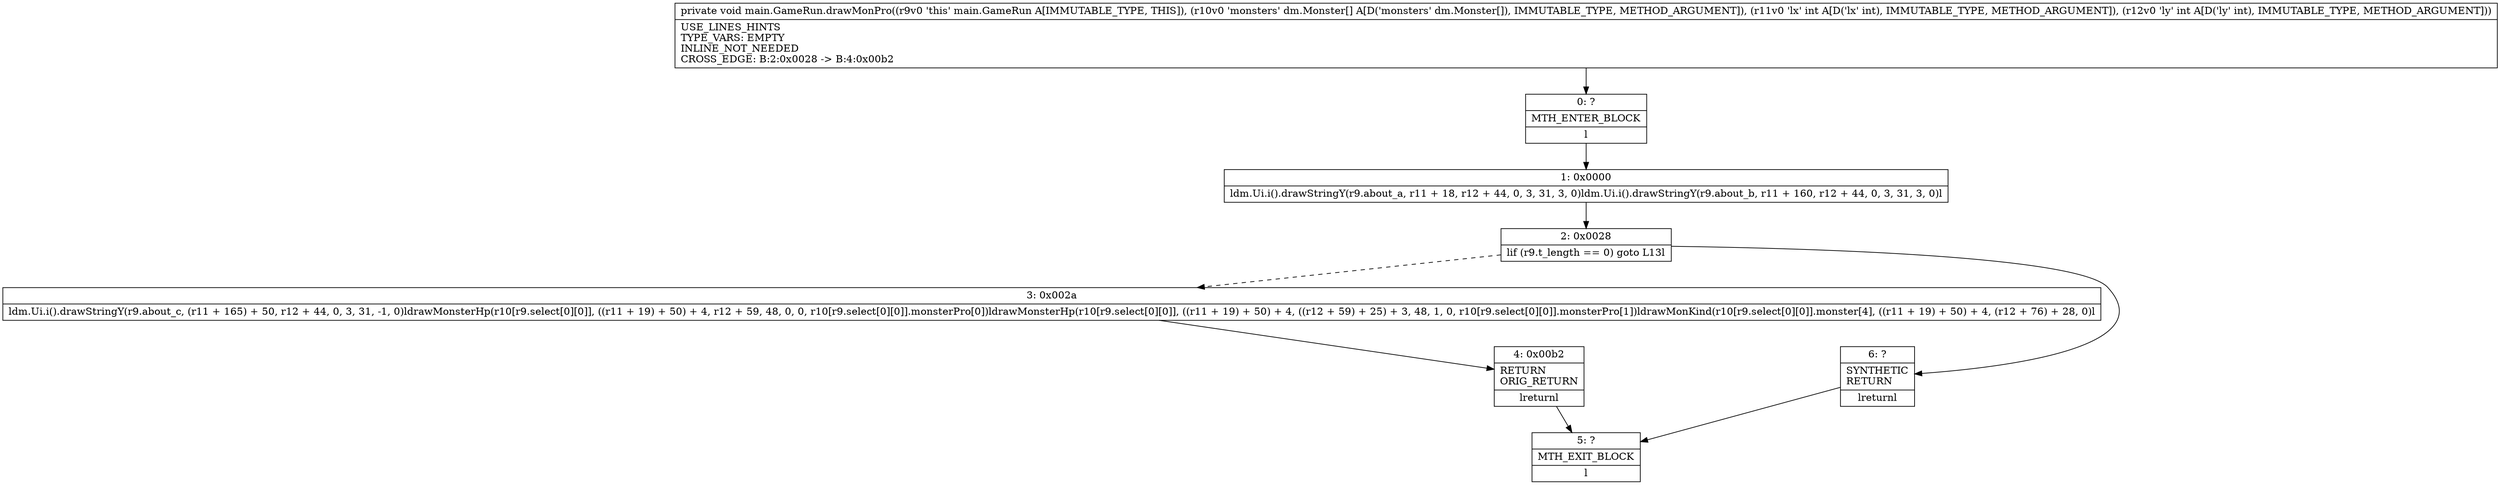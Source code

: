 digraph "CFG formain.GameRun.drawMonPro([Ldm\/Monster;II)V" {
Node_0 [shape=record,label="{0\:\ ?|MTH_ENTER_BLOCK\l|l}"];
Node_1 [shape=record,label="{1\:\ 0x0000|ldm.Ui.i().drawStringY(r9.about_a, r11 + 18, r12 + 44, 0, 3, 31, 3, 0)ldm.Ui.i().drawStringY(r9.about_b, r11 + 160, r12 + 44, 0, 3, 31, 3, 0)l}"];
Node_2 [shape=record,label="{2\:\ 0x0028|lif (r9.t_length == 0) goto L13l}"];
Node_3 [shape=record,label="{3\:\ 0x002a|ldm.Ui.i().drawStringY(r9.about_c, (r11 + 165) + 50, r12 + 44, 0, 3, 31, \-1, 0)ldrawMonsterHp(r10[r9.select[0][0]], ((r11 + 19) + 50) + 4, r12 + 59, 48, 0, 0, r10[r9.select[0][0]].monsterPro[0])ldrawMonsterHp(r10[r9.select[0][0]], ((r11 + 19) + 50) + 4, ((r12 + 59) + 25) + 3, 48, 1, 0, r10[r9.select[0][0]].monsterPro[1])ldrawMonKind(r10[r9.select[0][0]].monster[4], ((r11 + 19) + 50) + 4, (r12 + 76) + 28, 0)l}"];
Node_4 [shape=record,label="{4\:\ 0x00b2|RETURN\lORIG_RETURN\l|lreturnl}"];
Node_5 [shape=record,label="{5\:\ ?|MTH_EXIT_BLOCK\l|l}"];
Node_6 [shape=record,label="{6\:\ ?|SYNTHETIC\lRETURN\l|lreturnl}"];
MethodNode[shape=record,label="{private void main.GameRun.drawMonPro((r9v0 'this' main.GameRun A[IMMUTABLE_TYPE, THIS]), (r10v0 'monsters' dm.Monster[] A[D('monsters' dm.Monster[]), IMMUTABLE_TYPE, METHOD_ARGUMENT]), (r11v0 'lx' int A[D('lx' int), IMMUTABLE_TYPE, METHOD_ARGUMENT]), (r12v0 'ly' int A[D('ly' int), IMMUTABLE_TYPE, METHOD_ARGUMENT]))  | USE_LINES_HINTS\lTYPE_VARS: EMPTY\lINLINE_NOT_NEEDED\lCROSS_EDGE: B:2:0x0028 \-\> B:4:0x00b2\l}"];
MethodNode -> Node_0;
Node_0 -> Node_1;
Node_1 -> Node_2;
Node_2 -> Node_3[style=dashed];
Node_2 -> Node_6;
Node_3 -> Node_4;
Node_4 -> Node_5;
Node_6 -> Node_5;
}

